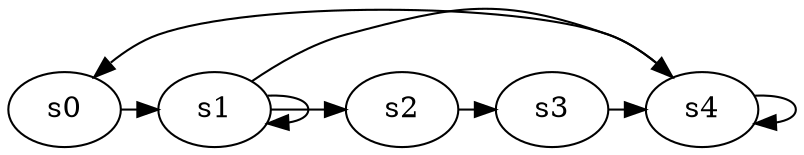 digraph game_0545_cycle_5 {
    s0 [name="s0", player=0, target=1];
    s1 [name="s1", player=1];
    s2 [name="s2", player=1, target=1];
    s3 [name="s3", player=1, target=1];
    s4 [name="s4", player=1];

    s0 -> s1 [constraint="time == 0 || time == 1 || time == 9 || time == 21"];
    s1 -> s2 [constraint="time == 1 || time == 2 || time == 3 || time == 14"];
    s2 -> s3 [constraint="time % 2 == 0 || time % 2 == 1"];
    s3 -> s4 [constraint="time % 7 == 4"];
    s4 -> s0 [constraint="time % 5 == 3"];
    s1 -> s1 [constraint="time % 3 == 0"];
    s1 -> s4 [constraint="time == 10 || time == 14"];
    s4 -> s4 [constraint="time % 2 == 0"];
}
